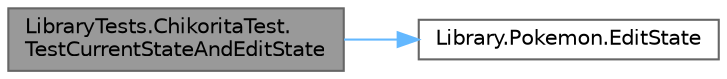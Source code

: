 digraph "LibraryTests.ChikoritaTest.TestCurrentStateAndEditState"
{
 // INTERACTIVE_SVG=YES
 // LATEX_PDF_SIZE
  bgcolor="transparent";
  edge [fontname=Helvetica,fontsize=10,labelfontname=Helvetica,labelfontsize=10];
  node [fontname=Helvetica,fontsize=10,shape=box,height=0.2,width=0.4];
  rankdir="LR";
  Node1 [id="Node000001",label="LibraryTests.ChikoritaTest.\lTestCurrentStateAndEditState",height=0.2,width=0.4,color="gray40", fillcolor="grey60", style="filled", fontcolor="black",tooltip="Test del atributo CurrentState y el método EditSate."];
  Node1 -> Node2 [id="edge1_Node000001_Node000002",color="steelblue1",style="solid",tooltip=" "];
  Node2 [id="Node000002",label="Library.Pokemon.EditState",height=0.2,width=0.4,color="grey40", fillcolor="white", style="filled",URL="$classLibrary_1_1Pokemon.html#a32523b114af4ade07ac3ecc0becd6a53",tooltip="Actualiza el currentState del pokemon."];
}
